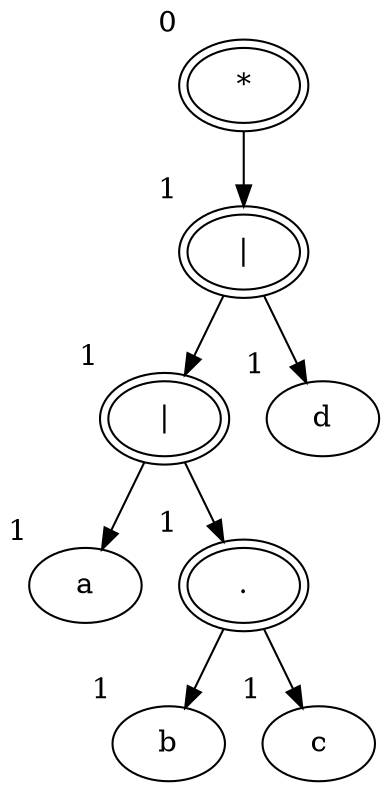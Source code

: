 digraph {
  94783535084640[label="*" xlabel="0" peripheries="2"]
  94783535084480[label="|" xlabel="1" peripheries="2"]
  94783535084640  ->  94783535084480
  94783535084032[label="|" xlabel="1" peripheries="2"]
  94783535084480  ->  94783535084032
  94783535084560[label="d" xlabel="1" peripheries="1"]
  94783535084480  ->  94783535084560
  94783535083984[label="a" xlabel="1" peripheries="1"]
  94783535084032  ->  94783535083984
  94783535084320[label="." xlabel="1" peripheries="2"]
  94783535084032  ->  94783535084320
  94783535083936[label="b" xlabel="1" peripheries="1"]
  94783535084320  ->  94783535083936
  94783535084400[label="c" xlabel="1" peripheries="1"]
  94783535084320  ->  94783535084400
}
